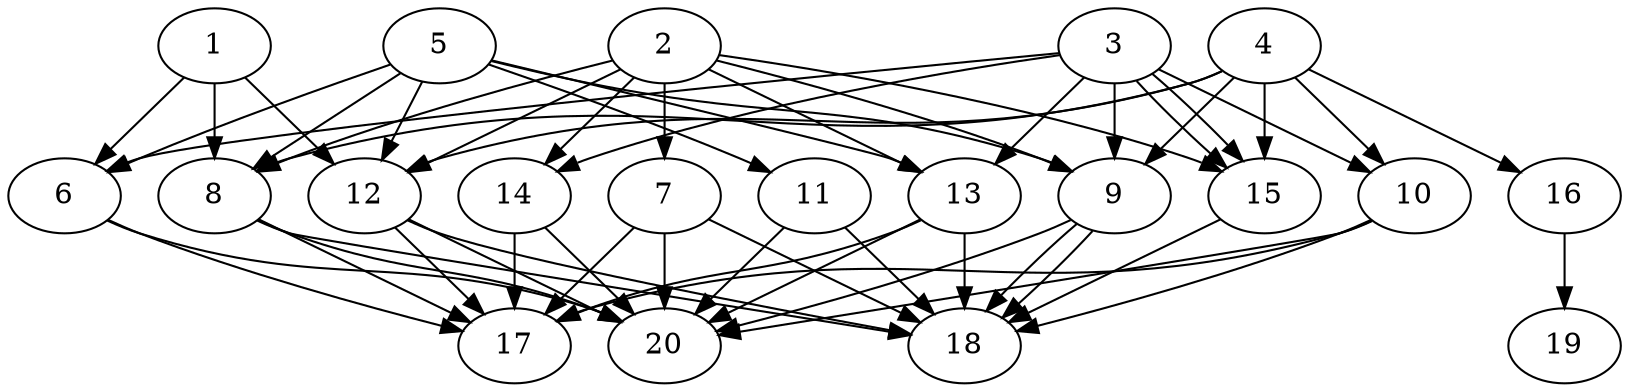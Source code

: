 // DAG automatically generated by daggen at Tue Jul 23 14:34:08 2019
// ./daggen --dot -n 20 --ccr 0.5 --fat 0.7 --regular 0.5 --density 0.8 --mindata 5242880 --maxdata 52428800 
digraph G {
  1 [size="22427648", alpha="0.05", expect_size="11213824"] 
  1 -> 6 [size ="11213824"]
  1 -> 8 [size ="11213824"]
  1 -> 12 [size ="11213824"]
  2 [size="52707328", alpha="0.00", expect_size="26353664"] 
  2 -> 7 [size ="26353664"]
  2 -> 8 [size ="26353664"]
  2 -> 9 [size ="26353664"]
  2 -> 12 [size ="26353664"]
  2 -> 13 [size ="26353664"]
  2 -> 14 [size ="26353664"]
  2 -> 15 [size ="26353664"]
  3 [size="93978624", alpha="0.10", expect_size="46989312"] 
  3 -> 6 [size ="46989312"]
  3 -> 9 [size ="46989312"]
  3 -> 10 [size ="46989312"]
  3 -> 13 [size ="46989312"]
  3 -> 14 [size ="46989312"]
  3 -> 15 [size ="46989312"]
  3 -> 15 [size ="46989312"]
  4 [size="61704192", alpha="0.12", expect_size="30852096"] 
  4 -> 8 [size ="30852096"]
  4 -> 9 [size ="30852096"]
  4 -> 10 [size ="30852096"]
  4 -> 12 [size ="30852096"]
  4 -> 15 [size ="30852096"]
  4 -> 16 [size ="30852096"]
  5 [size="32827392", alpha="0.04", expect_size="16413696"] 
  5 -> 6 [size ="16413696"]
  5 -> 8 [size ="16413696"]
  5 -> 9 [size ="16413696"]
  5 -> 11 [size ="16413696"]
  5 -> 12 [size ="16413696"]
  5 -> 13 [size ="16413696"]
  6 [size="44148736", alpha="0.17", expect_size="22074368"] 
  6 -> 17 [size ="22074368"]
  6 -> 20 [size ="22074368"]
  7 [size="67567616", alpha="0.05", expect_size="33783808"] 
  7 -> 17 [size ="33783808"]
  7 -> 18 [size ="33783808"]
  7 -> 20 [size ="33783808"]
  8 [size="17506304", alpha="0.06", expect_size="8753152"] 
  8 -> 17 [size ="8753152"]
  8 -> 18 [size ="8753152"]
  8 -> 20 [size ="8753152"]
  9 [size="33976320", alpha="0.16", expect_size="16988160"] 
  9 -> 18 [size ="16988160"]
  9 -> 18 [size ="16988160"]
  9 -> 20 [size ="16988160"]
  10 [size="62242816", alpha="0.16", expect_size="31121408"] 
  10 -> 17 [size ="31121408"]
  10 -> 18 [size ="31121408"]
  10 -> 20 [size ="31121408"]
  11 [size="50464768", alpha="0.17", expect_size="25232384"] 
  11 -> 18 [size ="25232384"]
  11 -> 20 [size ="25232384"]
  12 [size="76060672", alpha="0.05", expect_size="38030336"] 
  12 -> 17 [size ="38030336"]
  12 -> 18 [size ="38030336"]
  12 -> 20 [size ="38030336"]
  13 [size="78061568", alpha="0.02", expect_size="39030784"] 
  13 -> 17 [size ="39030784"]
  13 -> 18 [size ="39030784"]
  13 -> 20 [size ="39030784"]
  14 [size="29523968", alpha="0.01", expect_size="14761984"] 
  14 -> 17 [size ="14761984"]
  14 -> 20 [size ="14761984"]
  15 [size="83875840", alpha="0.18", expect_size="41937920"] 
  15 -> 18 [size ="41937920"]
  16 [size="102512640", alpha="0.15", expect_size="51256320"] 
  16 -> 19 [size ="51256320"]
  17 [size="90439680", alpha="0.17", expect_size="45219840"] 
  18 [size="19519488", alpha="0.12", expect_size="9759744"] 
  19 [size="48961536", alpha="0.11", expect_size="24480768"] 
  20 [size="29927424", alpha="0.13", expect_size="14963712"] 
}
